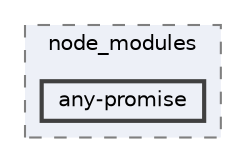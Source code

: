 digraph "pkiclassroomrescheduler/src/main/frontend/node_modules/any-promise"
{
 // LATEX_PDF_SIZE
  bgcolor="transparent";
  edge [fontname=Helvetica,fontsize=10,labelfontname=Helvetica,labelfontsize=10];
  node [fontname=Helvetica,fontsize=10,shape=box,height=0.2,width=0.4];
  compound=true
  subgraph clusterdir_72953eda66ccb3a2722c28e1c3e6c23b {
    graph [ bgcolor="#edf0f7", pencolor="grey50", label="node_modules", fontname=Helvetica,fontsize=10 style="filled,dashed", URL="dir_72953eda66ccb3a2722c28e1c3e6c23b.html",tooltip=""]
  dir_ce3979c3b11cd9fedef98b2b6e49f855 [label="any-promise", fillcolor="#edf0f7", color="grey25", style="filled,bold", URL="dir_ce3979c3b11cd9fedef98b2b6e49f855.html",tooltip=""];
  }
}
